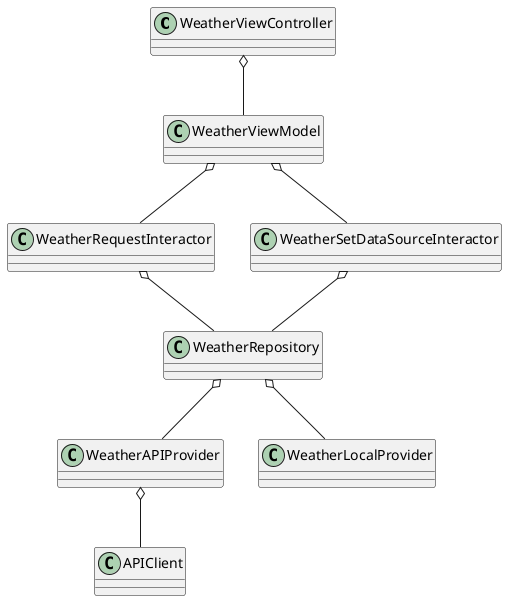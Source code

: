 @startuml

WeatherViewController o-- WeatherViewModel

WeatherViewModel o-- WeatherRequestInteractor
WeatherViewModel o-- WeatherSetDataSourceInteractor

WeatherRequestInteractor o-- WeatherRepository
WeatherSetDataSourceInteractor o-- WeatherRepository

WeatherRepository o-- WeatherAPIProvider
WeatherRepository o-- WeatherLocalProvider

WeatherAPIProvider o-- APIClient

@enduml